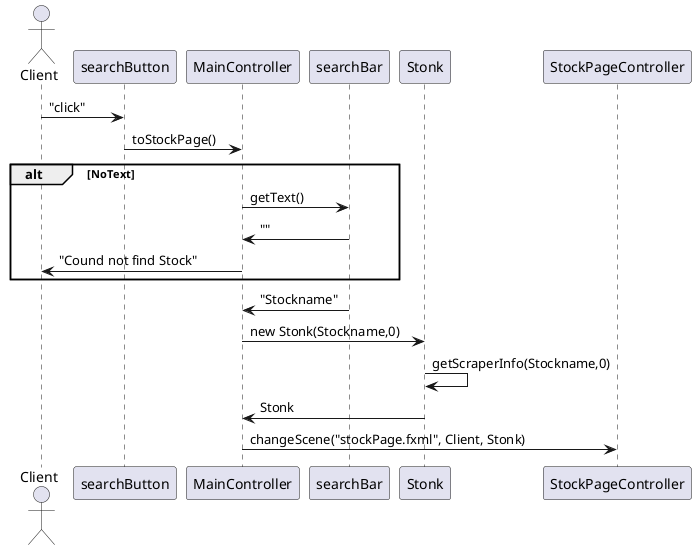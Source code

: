 @startuml

actor Client
participant searchButton
participant MainController
participant searchBar
participant Stonk
participant StockPageController

Client -> searchButton : "click"
searchButton -> MainController : toStockPage()
alt NoText
MainController -> searchBar : getText()
searchBar -> MainController : ""
MainController -> Client : "Cound not find Stock"
end
searchBar -> MainController : "Stockname"
MainController -> Stonk : new Stonk(Stockname,0)
Stonk -> Stonk : getScraperInfo(Stockname,0)
Stonk -> MainController : Stonk
MainController -> StockPageController : changeScene("stockPage.fxml", Client, Stonk)

@enduml